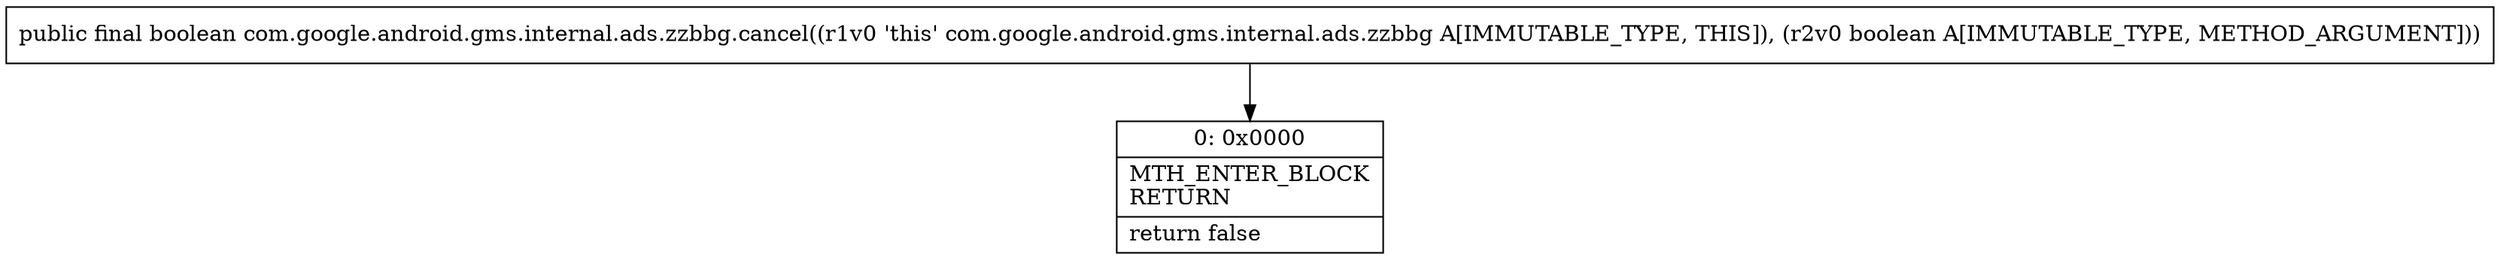 digraph "CFG forcom.google.android.gms.internal.ads.zzbbg.cancel(Z)Z" {
Node_0 [shape=record,label="{0\:\ 0x0000|MTH_ENTER_BLOCK\lRETURN\l|return false\l}"];
MethodNode[shape=record,label="{public final boolean com.google.android.gms.internal.ads.zzbbg.cancel((r1v0 'this' com.google.android.gms.internal.ads.zzbbg A[IMMUTABLE_TYPE, THIS]), (r2v0 boolean A[IMMUTABLE_TYPE, METHOD_ARGUMENT])) }"];
MethodNode -> Node_0;
}


